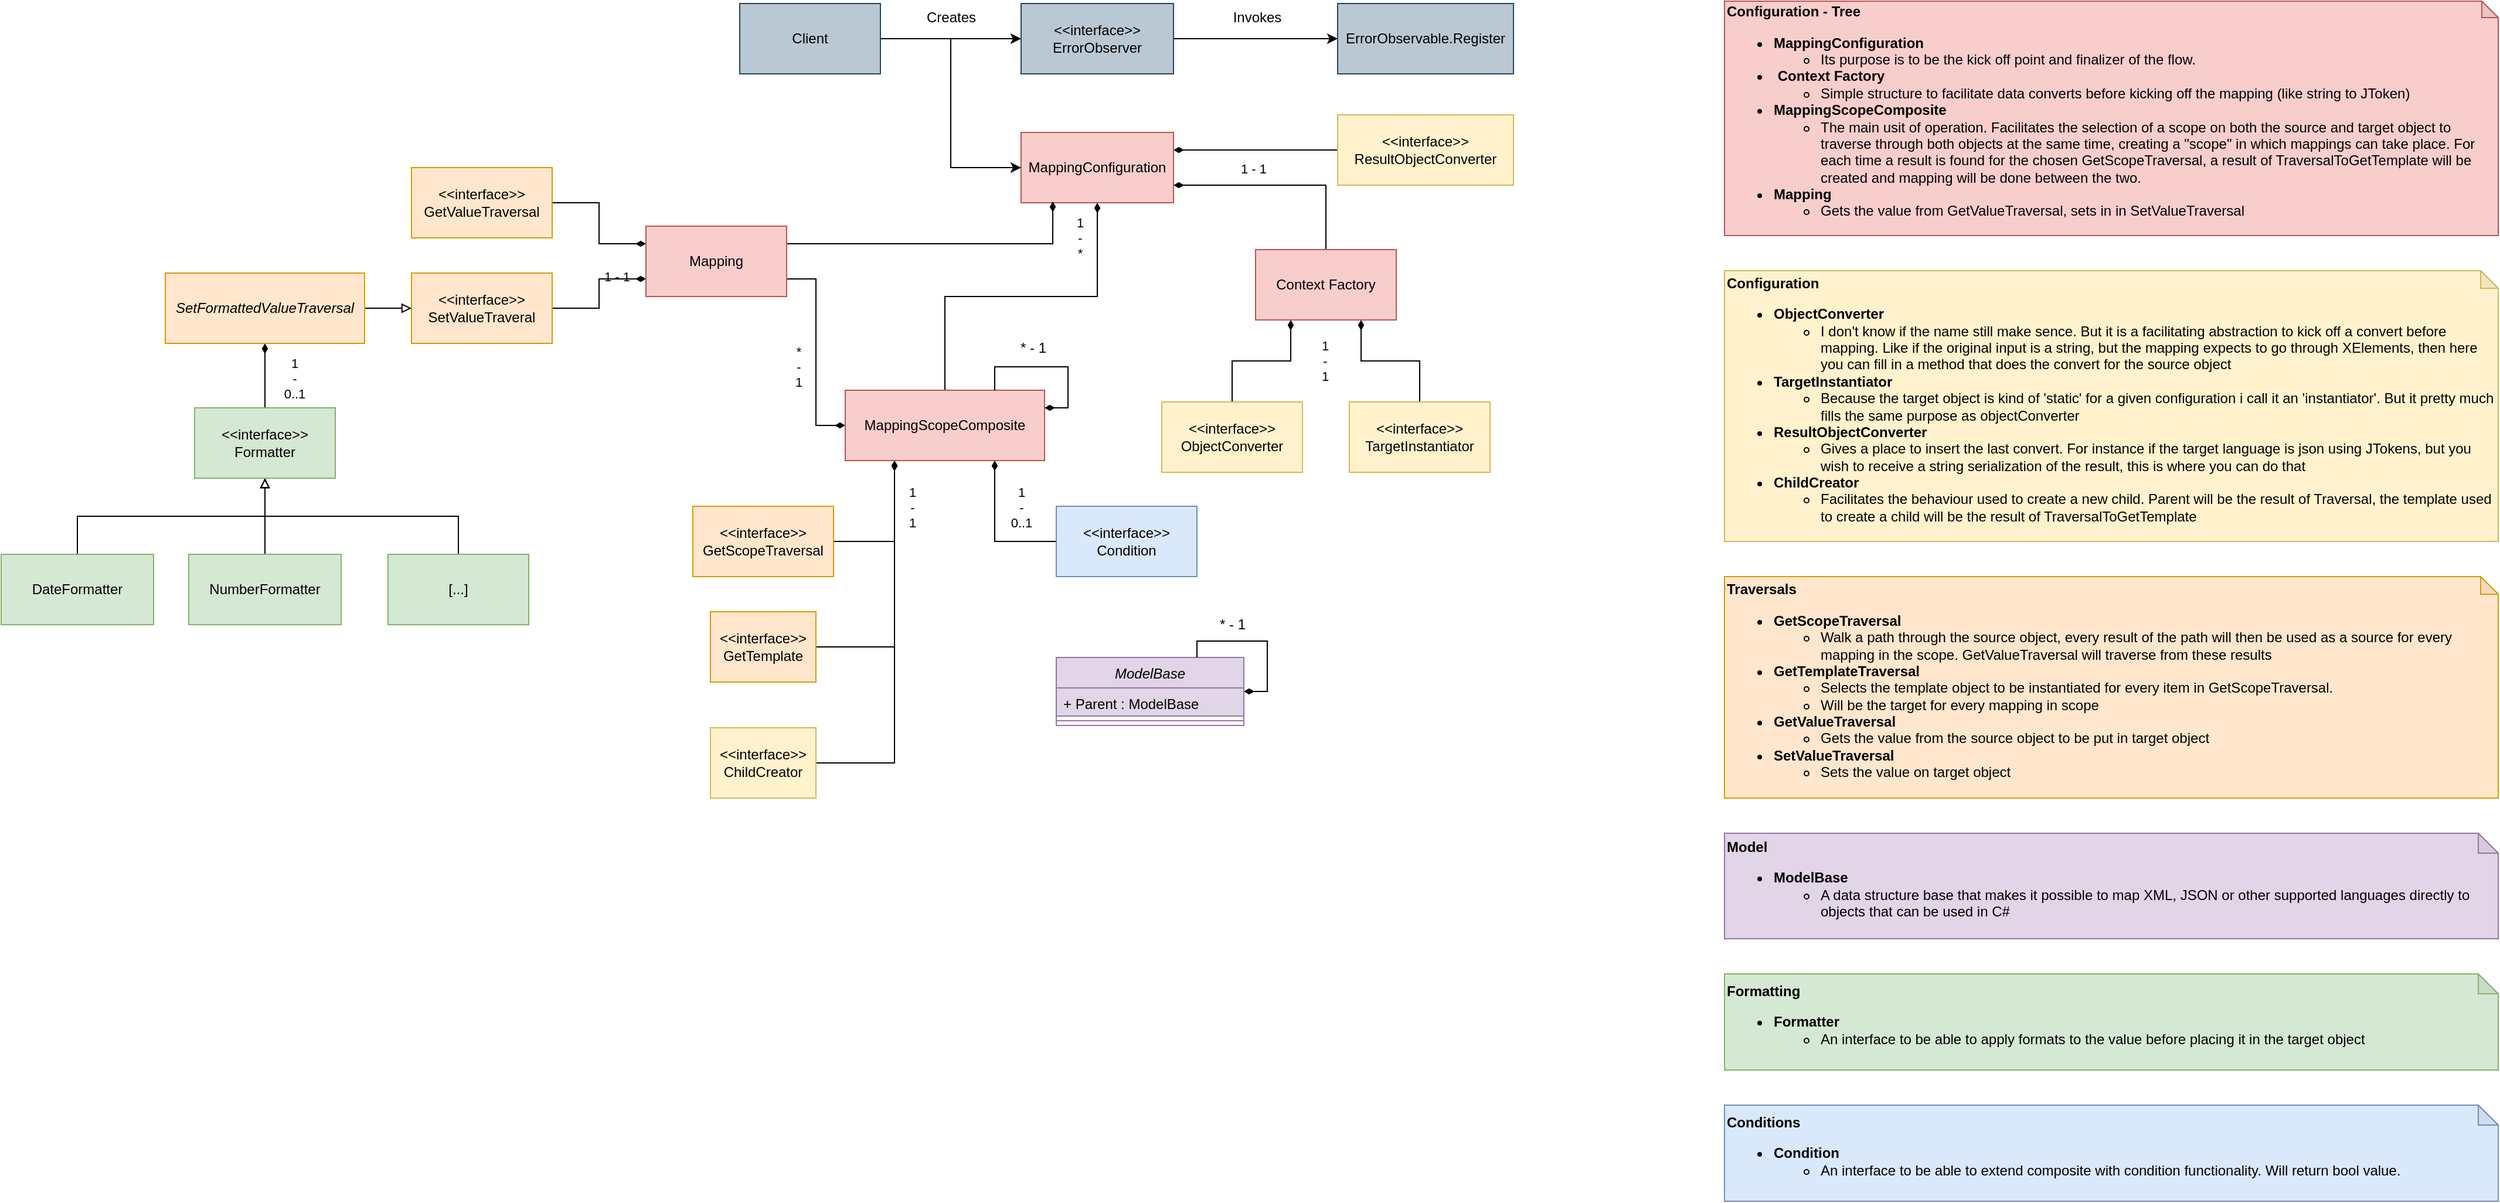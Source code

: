 <mxfile version="12.3.5" type="device" pages="1"><diagram id="NKJI61g4svBPpDYfi4Ff" name="Flow"><mxGraphModel dx="3387" dy="1398" grid="1" gridSize="10" guides="1" tooltips="1" connect="1" arrows="1" fold="1" page="1" pageScale="1" pageWidth="827" pageHeight="1169" math="0" shadow="0"><root><mxCell id="0"/><mxCell id="1" parent="0"/><mxCell id="7-L7uNAoAu1BIZzLxU2F-14" value="1&lt;br&gt;-&lt;br&gt;*" style="edgeStyle=orthogonalEdgeStyle;rounded=0;orthogonalLoop=1;jettySize=auto;html=1;exitX=0.5;exitY=1;exitDx=0;exitDy=0;endArrow=none;endFill=0;startArrow=diamondThin;startFill=1;entryX=0.5;entryY=0;entryDx=0;entryDy=0;" parent="1" source="7-L7uNAoAu1BIZzLxU2F-1" target="7-L7uNAoAu1BIZzLxU2F-13" edge="1"><mxGeometry x="-0.793" y="-15" relative="1" as="geometry"><mxPoint x="270" y="340" as="targetPoint"/><mxPoint as="offset"/></mxGeometry></mxCell><mxCell id="7-L7uNAoAu1BIZzLxU2F-33" value="1 - 1" style="edgeStyle=orthogonalEdgeStyle;rounded=0;orthogonalLoop=1;jettySize=auto;html=1;exitX=1;exitY=0.75;exitDx=0;exitDy=0;entryX=0.5;entryY=0;entryDx=0;entryDy=0;startArrow=diamondThin;startFill=1;endArrow=none;endFill=0;" parent="1" source="7-L7uNAoAu1BIZzLxU2F-1" target="7-L7uNAoAu1BIZzLxU2F-12" edge="1"><mxGeometry x="-0.252" y="14" relative="1" as="geometry"><mxPoint x="-1" as="offset"/></mxGeometry></mxCell><mxCell id="LV3j4Zr44j6JFm8X3JwT-1" style="edgeStyle=orthogonalEdgeStyle;rounded=0;orthogonalLoop=1;jettySize=auto;html=1;exitX=1;exitY=0.25;exitDx=0;exitDy=0;entryX=0;entryY=0.5;entryDx=0;entryDy=0;startArrow=diamondThin;startFill=1;endArrow=none;endFill=0;" parent="1" source="7-L7uNAoAu1BIZzLxU2F-1" target="8RPhoHzHTQjY7W_NBC8A-4" edge="1"><mxGeometry relative="1" as="geometry"/></mxCell><mxCell id="7-L7uNAoAu1BIZzLxU2F-1" value="MappingConfiguration" style="rounded=0;whiteSpace=wrap;html=1;fillColor=#f8cecc;strokeColor=#b85450;" parent="1" vertex="1"><mxGeometry x="300" y="170" width="130" height="60" as="geometry"/></mxCell><mxCell id="7-L7uNAoAu1BIZzLxU2F-4" value="&lt;br&gt;" style="edgeStyle=orthogonalEdgeStyle;rounded=0;orthogonalLoop=1;jettySize=auto;html=1;exitX=1;exitY=0.5;exitDx=0;exitDy=0;entryX=0;entryY=0.5;entryDx=0;entryDy=0;" parent="1" source="7-L7uNAoAu1BIZzLxU2F-2" target="7-L7uNAoAu1BIZzLxU2F-3" edge="1"><mxGeometry relative="1" as="geometry"/></mxCell><mxCell id="7-L7uNAoAu1BIZzLxU2F-7" style="edgeStyle=orthogonalEdgeStyle;rounded=0;orthogonalLoop=1;jettySize=auto;html=1;exitX=1;exitY=0.5;exitDx=0;exitDy=0;entryX=0;entryY=0.5;entryDx=0;entryDy=0;" parent="1" source="7-L7uNAoAu1BIZzLxU2F-2" target="7-L7uNAoAu1BIZzLxU2F-1" edge="1"><mxGeometry relative="1" as="geometry"/></mxCell><mxCell id="LV3j4Zr44j6JFm8X3JwT-5" value="Creates" style="text;html=1;resizable=0;points=[];align=center;verticalAlign=middle;labelBackgroundColor=#ffffff;" parent="7-L7uNAoAu1BIZzLxU2F-7" vertex="1" connectable="0"><mxGeometry x="0.179" y="-2" relative="1" as="geometry"><mxPoint x="2" y="-94" as="offset"/></mxGeometry></mxCell><mxCell id="7-L7uNAoAu1BIZzLxU2F-2" value="Client" style="rounded=0;whiteSpace=wrap;html=1;fillColor=#bac8d3;strokeColor=#23445d;" parent="1" vertex="1"><mxGeometry x="60" y="60" width="120" height="60" as="geometry"/></mxCell><mxCell id="7-L7uNAoAu1BIZzLxU2F-6" style="edgeStyle=orthogonalEdgeStyle;rounded=0;orthogonalLoop=1;jettySize=auto;html=1;exitX=1;exitY=0.5;exitDx=0;exitDy=0;entryX=0;entryY=0.5;entryDx=0;entryDy=0;" parent="1" source="7-L7uNAoAu1BIZzLxU2F-3" target="7-L7uNAoAu1BIZzLxU2F-5" edge="1"><mxGeometry relative="1" as="geometry"/></mxCell><mxCell id="LV3j4Zr44j6JFm8X3JwT-9" value="Invokes" style="text;html=1;resizable=0;points=[];align=center;verticalAlign=middle;labelBackgroundColor=#ffffff;" parent="7-L7uNAoAu1BIZzLxU2F-6" vertex="1" connectable="0"><mxGeometry x="0.319" y="-1" relative="1" as="geometry"><mxPoint x="-22" y="-19" as="offset"/></mxGeometry></mxCell><mxCell id="7-L7uNAoAu1BIZzLxU2F-3" value="&amp;lt;&amp;lt;interface&amp;gt;&amp;gt;&lt;br&gt;ErrorObserver" style="rounded=0;whiteSpace=wrap;html=1;fillColor=#bac8d3;strokeColor=#23445d;" parent="1" vertex="1"><mxGeometry x="300" y="60" width="130" height="60" as="geometry"/></mxCell><mxCell id="7-L7uNAoAu1BIZzLxU2F-5" value="ErrorObservable.Register" style="rounded=0;whiteSpace=wrap;html=1;fillColor=#bac8d3;strokeColor=#23445d;" parent="1" vertex="1"><mxGeometry x="570" y="60" width="150" height="60" as="geometry"/></mxCell><mxCell id="7-L7uNAoAu1BIZzLxU2F-23" value="1&lt;br&gt;-&lt;br&gt;1" style="edgeStyle=orthogonalEdgeStyle;rounded=0;orthogonalLoop=1;jettySize=auto;html=1;exitX=0.25;exitY=1;exitDx=0;exitDy=0;entryX=0.5;entryY=0;entryDx=0;entryDy=0;startArrow=diamondThin;startFill=1;endArrow=none;endFill=0;" parent="1" source="7-L7uNAoAu1BIZzLxU2F-12" target="7-L7uNAoAu1BIZzLxU2F-19" edge="1"><mxGeometry x="-0.405" y="29" relative="1" as="geometry"><mxPoint x="29" y="-29" as="offset"/></mxGeometry></mxCell><mxCell id="7-L7uNAoAu1BIZzLxU2F-24" style="edgeStyle=orthogonalEdgeStyle;rounded=0;orthogonalLoop=1;jettySize=auto;html=1;exitX=0.75;exitY=1;exitDx=0;exitDy=0;entryX=0.5;entryY=0;entryDx=0;entryDy=0;startArrow=diamondThin;startFill=1;endArrow=none;endFill=0;" parent="1" source="7-L7uNAoAu1BIZzLxU2F-12" target="7-L7uNAoAu1BIZzLxU2F-30" edge="1"><mxGeometry relative="1" as="geometry"><mxPoint x="640" y="380" as="targetPoint"/></mxGeometry></mxCell><mxCell id="7-L7uNAoAu1BIZzLxU2F-12" value="Context Factory" style="rounded=0;whiteSpace=wrap;html=1;fillColor=#f8cecc;strokeColor=#b85450;" parent="1" vertex="1"><mxGeometry x="500" y="270" width="120" height="60" as="geometry"/></mxCell><mxCell id="7-L7uNAoAu1BIZzLxU2F-37" value="*&lt;br&gt;-&lt;br&gt;1" style="edgeStyle=orthogonalEdgeStyle;rounded=0;orthogonalLoop=1;jettySize=auto;html=1;exitX=0;exitY=0.5;exitDx=0;exitDy=0;startArrow=diamondThin;startFill=1;endArrow=none;endFill=0;entryX=1;entryY=0.75;entryDx=0;entryDy=0;" parent="1" source="7-L7uNAoAu1BIZzLxU2F-13" target="KhBLfVn1uCLWsVG729IH-3" edge="1"><mxGeometry x="-0.143" y="15" relative="1" as="geometry"><mxPoint as="offset"/><mxPoint x="340" y="660" as="targetPoint"/></mxGeometry></mxCell><mxCell id="7-L7uNAoAu1BIZzLxU2F-49" style="edgeStyle=orthogonalEdgeStyle;rounded=0;orthogonalLoop=1;jettySize=auto;html=1;entryX=1;entryY=0.5;entryDx=0;entryDy=0;startArrow=diamondThin;startFill=1;endArrow=none;endFill=0;" parent="1" source="7-L7uNAoAu1BIZzLxU2F-13" target="7-L7uNAoAu1BIZzLxU2F-45" edge="1"><mxGeometry relative="1" as="geometry"><Array as="points"><mxPoint x="192" y="609"/></Array><mxPoint x="250" y="570" as="sourcePoint"/></mxGeometry></mxCell><mxCell id="7-L7uNAoAu1BIZzLxU2F-50" style="edgeStyle=orthogonalEdgeStyle;rounded=0;orthogonalLoop=1;jettySize=auto;html=1;entryX=1;entryY=0.5;entryDx=0;entryDy=0;startArrow=diamondThin;startFill=1;endArrow=none;endFill=0;" parent="1" source="7-L7uNAoAu1BIZzLxU2F-13" target="7-L7uNAoAu1BIZzLxU2F-46" edge="1"><mxGeometry relative="1" as="geometry"><Array as="points"><mxPoint x="192" y="708"/></Array><mxPoint x="126" y="810" as="targetPoint"/><mxPoint x="230" y="520" as="sourcePoint"/></mxGeometry></mxCell><mxCell id="7-L7uNAoAu1BIZzLxU2F-51" value="1&lt;br&gt;-&lt;br&gt;1" style="edgeStyle=orthogonalEdgeStyle;rounded=0;orthogonalLoop=1;jettySize=auto;html=1;entryX=1;entryY=0.5;entryDx=0;entryDy=0;startArrow=diamondThin;startFill=1;endArrow=none;endFill=0;" parent="1" source="7-L7uNAoAu1BIZzLxU2F-13" target="7-L7uNAoAu1BIZzLxU2F-42" edge="1"><mxGeometry x="-0.349" y="15" relative="1" as="geometry"><Array as="points"><mxPoint x="192" y="519"/></Array><mxPoint as="offset"/><mxPoint x="220" y="620" as="sourcePoint"/></mxGeometry></mxCell><mxCell id="7-L7uNAoAu1BIZzLxU2F-13" value="MappingScopeComposite" style="rounded=0;whiteSpace=wrap;html=1;fillColor=#f8cecc;strokeColor=#b85450;" parent="1" vertex="1"><mxGeometry x="150" y="390" width="170" height="60" as="geometry"/></mxCell><mxCell id="7-L7uNAoAu1BIZzLxU2F-19" value="&amp;lt;&amp;lt;interface&amp;gt;&amp;gt;&lt;br&gt;ObjectConverter" style="rounded=0;whiteSpace=wrap;html=1;fillColor=#fff2cc;strokeColor=#d6b656;" parent="1" vertex="1"><mxGeometry x="420" y="400" width="120" height="60" as="geometry"/></mxCell><mxCell id="7-L7uNAoAu1BIZzLxU2F-30" value="&amp;lt;&amp;lt;interface&amp;gt;&amp;gt;&lt;br&gt;TargetInstantiator" style="rounded=0;whiteSpace=wrap;html=1;fillColor=#fff2cc;strokeColor=#d6b656;" parent="1" vertex="1"><mxGeometry x="580" y="400" width="120" height="60" as="geometry"/></mxCell><mxCell id="7-L7uNAoAu1BIZzLxU2F-34" style="edgeStyle=orthogonalEdgeStyle;rounded=0;orthogonalLoop=1;jettySize=auto;html=1;exitX=1;exitY=0.25;exitDx=0;exitDy=0;entryX=0.75;entryY=0;entryDx=0;entryDy=0;startArrow=diamondThin;startFill=1;endArrow=none;endFill=0;" parent="1" source="7-L7uNAoAu1BIZzLxU2F-13" target="7-L7uNAoAu1BIZzLxU2F-13" edge="1"><mxGeometry relative="1" as="geometry"><Array as="points"><mxPoint x="340" y="405"/><mxPoint x="340" y="370"/><mxPoint x="278" y="370"/></Array></mxGeometry></mxCell><mxCell id="8RPhoHzHTQjY7W_NBC8A-3" value="* - 1" style="text;html=1;resizable=0;points=[];align=center;verticalAlign=middle;labelBackgroundColor=#ffffff;direction=south;" parent="7-L7uNAoAu1BIZzLxU2F-34" vertex="1" connectable="0"><mxGeometry x="-0.036" relative="1" as="geometry"><mxPoint x="-19" y="-16" as="offset"/></mxGeometry></mxCell><mxCell id="7-L7uNAoAu1BIZzLxU2F-42" value="&amp;lt;&amp;lt;interface&amp;gt;&amp;gt;&lt;br&gt;GetScopeTraversal" style="rounded=0;whiteSpace=wrap;html=1;fillColor=#ffe6cc;strokeColor=#d79b00;" parent="1" vertex="1"><mxGeometry x="20" y="489" width="120" height="60" as="geometry"/></mxCell><mxCell id="7-L7uNAoAu1BIZzLxU2F-45" value="&amp;lt;&amp;lt;interface&amp;gt;&amp;gt;&lt;br&gt;GetTemplate" style="rounded=0;whiteSpace=wrap;html=1;fillColor=#ffe6cc;strokeColor=#d79b00;" parent="1" vertex="1"><mxGeometry x="35" y="579" width="90" height="60" as="geometry"/></mxCell><mxCell id="7-L7uNAoAu1BIZzLxU2F-46" value="&amp;lt;&amp;lt;interface&amp;gt;&amp;gt;&lt;br&gt;ChildCreator" style="rounded=0;whiteSpace=wrap;html=1;fillColor=#fff2cc;strokeColor=#d6b656;" parent="1" vertex="1"><mxGeometry x="35" y="678" width="90" height="60" as="geometry"/></mxCell><mxCell id="7-L7uNAoAu1BIZzLxU2F-63" value="ModelBase" style="swimlane;fontStyle=2;align=center;verticalAlign=top;childLayout=stackLayout;horizontal=1;startSize=26;horizontalStack=0;resizeParent=1;resizeParentMax=0;resizeLast=0;collapsible=1;marginBottom=0;fillColor=#e1d5e7;strokeColor=#9673a6;" parent="1" vertex="1"><mxGeometry x="330" y="618" width="160" height="58" as="geometry"/></mxCell><mxCell id="7-L7uNAoAu1BIZzLxU2F-64" value="+ Parent : ModelBase" style="text;strokeColor=#9673a6;fillColor=#e1d5e7;align=left;verticalAlign=top;spacingLeft=4;spacingRight=4;overflow=hidden;rotatable=0;points=[[0,0.5],[1,0.5]];portConstraint=eastwest;" parent="7-L7uNAoAu1BIZzLxU2F-63" vertex="1"><mxGeometry y="26" width="160" height="24" as="geometry"/></mxCell><mxCell id="7-L7uNAoAu1BIZzLxU2F-65" value="" style="line;strokeWidth=1;fillColor=#e1d5e7;align=left;verticalAlign=middle;spacingTop=-1;spacingLeft=3;spacingRight=3;rotatable=0;labelPosition=right;points=[];portConstraint=eastwest;strokeColor=#9673a6;" parent="7-L7uNAoAu1BIZzLxU2F-63" vertex="1"><mxGeometry y="50" width="160" height="8" as="geometry"/></mxCell><mxCell id="7-L7uNAoAu1BIZzLxU2F-72" style="edgeStyle=orthogonalEdgeStyle;rounded=0;orthogonalLoop=1;jettySize=auto;html=1;exitX=1;exitY=0.5;exitDx=0;exitDy=0;entryX=0.75;entryY=0;entryDx=0;entryDy=0;startArrow=diamondThin;startFill=1;endArrow=none;endFill=0;" parent="1" source="7-L7uNAoAu1BIZzLxU2F-63" target="7-L7uNAoAu1BIZzLxU2F-63" edge="1"><mxGeometry relative="1" as="geometry"><Array as="points"><mxPoint x="510" y="647"/><mxPoint x="510" y="604"/><mxPoint x="450" y="604"/></Array></mxGeometry></mxCell><mxCell id="LV3j4Zr44j6JFm8X3JwT-4" value="* - 1" style="text;html=1;resizable=0;points=[];align=center;verticalAlign=middle;labelBackgroundColor=#ffffff;" parent="7-L7uNAoAu1BIZzLxU2F-72" vertex="1" connectable="0"><mxGeometry x="0.086" y="-1" relative="1" as="geometry"><mxPoint x="-19" y="-13" as="offset"/></mxGeometry></mxCell><mxCell id="8RPhoHzHTQjY7W_NBC8A-4" value="&amp;lt;&amp;lt;interface&amp;gt;&amp;gt;&lt;br&gt;ResultObjectConverter" style="rounded=0;whiteSpace=wrap;html=1;fillColor=#fff2cc;strokeColor=#d6b656;" parent="1" vertex="1"><mxGeometry x="570" y="155" width="150" height="60" as="geometry"/></mxCell><mxCell id="LV3j4Zr44j6JFm8X3JwT-10" value="&lt;b&gt;Traversals&lt;br&gt;&lt;/b&gt;&lt;ul&gt;&lt;li&gt;&lt;b&gt;GetScopeTraversal&lt;/b&gt;&lt;/li&gt;&lt;ul&gt;&lt;li&gt;Walk a path through the source object, every result of the path will then be used as a source for every mapping in the scope. GetValueTraversal will traverse from these results&lt;/li&gt;&lt;/ul&gt;&lt;li&gt;&lt;b&gt;GetTemplateTraversal&lt;/b&gt;&lt;/li&gt;&lt;ul&gt;&lt;li&gt;Selects the template object to be instantiated for every item in GetScopeTraversal.&amp;nbsp;&lt;/li&gt;&lt;li&gt;Will be the target for every mapping in scope&lt;/li&gt;&lt;/ul&gt;&lt;li&gt;&lt;b&gt;GetValueTraversal&lt;/b&gt;&lt;/li&gt;&lt;ul&gt;&lt;li&gt;Gets the value from the source object to be put in target object&lt;/li&gt;&lt;/ul&gt;&lt;li&gt;&lt;b&gt;SetValueTraversal&lt;/b&gt;&lt;/li&gt;&lt;ul&gt;&lt;li&gt;Sets the value on target object&lt;/li&gt;&lt;/ul&gt;&lt;/ul&gt;" style="shape=note;whiteSpace=wrap;html=1;backgroundOutline=1;darkOpacity=0.05;size=15;fillColor=#ffe6cc;strokeColor=#d79b00;align=left;" parent="1" vertex="1"><mxGeometry x="900" y="549" width="660" height="189" as="geometry"/></mxCell><mxCell id="LV3j4Zr44j6JFm8X3JwT-11" value="&lt;b&gt;Configuration - Tree&lt;/b&gt;&lt;br&gt;&lt;ul&gt;&lt;li&gt;&lt;b&gt;MappingConfiguration&lt;/b&gt;&lt;br&gt;&lt;/li&gt;&lt;ul&gt;&lt;li&gt;Its purpose is to be the kick off point and finalizer of the flow.&lt;/li&gt;&lt;/ul&gt;&lt;li&gt;&amp;nbsp;&lt;b&gt;Context Factory&lt;/b&gt;&lt;br&gt;&lt;ul&gt;&lt;li&gt;Simple structure to facilitate data converts before kicking off the mapping (like string to JToken)&lt;/li&gt;&lt;/ul&gt;&lt;/li&gt;&lt;li&gt;&lt;b&gt;MappingScopeComposite&lt;/b&gt;&lt;/li&gt;&lt;ul&gt;&lt;li&gt;The main usit of operation. Facilitates the selection of a scope on both the source and target object to traverse through both objects at the same time, creating a &quot;scope&quot; in which mappings can take place. For each time a result is found for the chosen GetScopeTraversal, a result of TraversalToGetTemplate will be created and mapping will be done between the two.&lt;/li&gt;&lt;/ul&gt;&lt;li&gt;&lt;b&gt;Mapping&lt;/b&gt;&lt;/li&gt;&lt;ul&gt;&lt;li&gt;Gets the value from GetValueTraversal, sets in in SetValueTraversal&lt;/li&gt;&lt;/ul&gt;&lt;/ul&gt;&lt;b&gt;&lt;/b&gt;" style="shape=note;whiteSpace=wrap;html=1;backgroundOutline=1;darkOpacity=0.05;fillColor=#f8cecc;strokeColor=#b85450;size=14;align=left;" parent="1" vertex="1"><mxGeometry x="900" y="58" width="660" height="200" as="geometry"/></mxCell><mxCell id="LV3j4Zr44j6JFm8X3JwT-18" value="&lt;div&gt;&lt;b&gt;Model&lt;/b&gt;&lt;/div&gt;&lt;ul&gt;&lt;li&gt;&lt;span&gt;&lt;b&gt;ModelBase&lt;/b&gt;&lt;/span&gt;&lt;/li&gt;&lt;ul&gt;&lt;li&gt;&lt;span&gt;A data structure base that makes it possible to map XML, JSON or other supported languages directly to objects that can be used in C#&lt;/span&gt;&lt;/li&gt;&lt;/ul&gt;&lt;/ul&gt;" style="shape=note;whiteSpace=wrap;html=1;backgroundOutline=1;darkOpacity=0.05;size=17;fillColor=#e1d5e7;strokeColor=#9673a6;align=left;" parent="1" vertex="1"><mxGeometry x="900" y="768" width="660" height="90" as="geometry"/></mxCell><mxCell id="KhBLfVn1uCLWsVG729IH-1" value="1 - 1" style="edgeStyle=orthogonalEdgeStyle;rounded=0;orthogonalLoop=1;jettySize=auto;html=1;exitX=0;exitY=0.25;exitDx=0;exitDy=0;startArrow=diamondThin;startFill=1;endArrow=none;endFill=0;entryX=1;entryY=0.5;entryDx=0;entryDy=0;" parent="1" source="KhBLfVn1uCLWsVG729IH-3" target="KhBLfVn1uCLWsVG729IH-4" edge="1"><mxGeometry x="-0.309" y="14" relative="1" as="geometry"><mxPoint x="-50" y="230" as="targetPoint"/><mxPoint x="14" y="14" as="offset"/></mxGeometry></mxCell><mxCell id="KhBLfVn1uCLWsVG729IH-2" style="edgeStyle=orthogonalEdgeStyle;rounded=0;orthogonalLoop=1;jettySize=auto;html=1;exitX=0;exitY=0.75;exitDx=0;exitDy=0;entryX=1;entryY=0.5;entryDx=0;entryDy=0;startArrow=diamondThin;startFill=1;endArrow=none;endFill=0;" parent="1" source="KhBLfVn1uCLWsVG729IH-3" target="KhBLfVn1uCLWsVG729IH-5" edge="1"><mxGeometry relative="1" as="geometry"/></mxCell><mxCell id="KhBLfVn1uCLWsVG729IH-6" value="" style="edgeStyle=orthogonalEdgeStyle;rounded=0;orthogonalLoop=1;jettySize=auto;html=1;exitX=1;exitY=0.25;exitDx=0;exitDy=0;entryX=0.208;entryY=0.983;entryDx=0;entryDy=0;entryPerimeter=0;endArrow=diamondThin;endFill=1;" parent="1" source="KhBLfVn1uCLWsVG729IH-3" target="7-L7uNAoAu1BIZzLxU2F-1" edge="1"><mxGeometry x="0.84" y="107" relative="1" as="geometry"><mxPoint as="offset"/></mxGeometry></mxCell><mxCell id="KhBLfVn1uCLWsVG729IH-3" value="Mapping" style="rounded=0;whiteSpace=wrap;html=1;fillColor=#f8cecc;strokeColor=#b85450;" parent="1" vertex="1"><mxGeometry x="-20" y="250" width="120" height="60" as="geometry"/></mxCell><mxCell id="KhBLfVn1uCLWsVG729IH-4" value="&amp;lt;&amp;lt;interface&amp;gt;&amp;gt;&lt;br&gt;GetValueTraversal" style="rounded=0;whiteSpace=wrap;html=1;fillColor=#ffe6cc;strokeColor=#d79b00;" parent="1" vertex="1"><mxGeometry x="-220" y="200" width="120" height="60" as="geometry"/></mxCell><mxCell id="KhBLfVn1uCLWsVG729IH-5" value="&amp;lt;&amp;lt;interface&amp;gt;&amp;gt;&lt;br&gt;SetValueTraveral" style="rounded=0;whiteSpace=wrap;html=1;fillColor=#ffe6cc;strokeColor=#d79b00;" parent="1" vertex="1"><mxGeometry x="-220" y="290" width="120" height="60" as="geometry"/></mxCell><mxCell id="PItmqXRjTGOMfvz5Yxhh-3" style="edgeStyle=orthogonalEdgeStyle;rounded=0;orthogonalLoop=1;jettySize=auto;html=1;exitX=1;exitY=0.5;exitDx=0;exitDy=0;entryX=0;entryY=0.5;entryDx=0;entryDy=0;endArrow=block;endFill=0;" parent="1" source="PItmqXRjTGOMfvz5Yxhh-1" target="KhBLfVn1uCLWsVG729IH-5" edge="1"><mxGeometry relative="1" as="geometry"/></mxCell><mxCell id="PItmqXRjTGOMfvz5Yxhh-6" value="1&lt;br&gt;-&lt;br&gt;0..1" style="edgeStyle=orthogonalEdgeStyle;rounded=0;orthogonalLoop=1;jettySize=auto;html=1;exitX=0.5;exitY=1;exitDx=0;exitDy=0;entryX=0.5;entryY=0;entryDx=0;entryDy=0;endArrow=none;endFill=0;startArrow=diamondThin;startFill=1;" parent="1" source="PItmqXRjTGOMfvz5Yxhh-1" target="PItmqXRjTGOMfvz5Yxhh-35" edge="1"><mxGeometry x="0.077" y="25" relative="1" as="geometry"><mxPoint as="offset"/></mxGeometry></mxCell><mxCell id="PItmqXRjTGOMfvz5Yxhh-1" value="&lt;i&gt;SetFormattedValueTraversal&lt;/i&gt;" style="rounded=0;whiteSpace=wrap;html=1;fillColor=#ffe6cc;strokeColor=#d79b00;" parent="1" vertex="1"><mxGeometry x="-430" y="290" width="170" height="60" as="geometry"/></mxCell><mxCell id="PItmqXRjTGOMfvz5Yxhh-18" style="edgeStyle=orthogonalEdgeStyle;rounded=0;orthogonalLoop=1;jettySize=auto;html=1;exitX=0.5;exitY=0;exitDx=0;exitDy=0;entryX=0.5;entryY=1;entryDx=0;entryDy=0;startArrow=none;startFill=0;endArrow=block;endFill=0;" parent="1" source="PItmqXRjTGOMfvz5Yxhh-13" target="PItmqXRjTGOMfvz5Yxhh-35" edge="1"><mxGeometry relative="1" as="geometry"><mxPoint x="-261.714" y="500.714" as="targetPoint"/></mxGeometry></mxCell><mxCell id="PItmqXRjTGOMfvz5Yxhh-13" value="DateFormatter" style="rounded=0;whiteSpace=wrap;html=1;fillColor=#d5e8d4;strokeColor=#82b366;" parent="1" vertex="1"><mxGeometry x="-570" y="530" width="130" height="60" as="geometry"/></mxCell><mxCell id="PItmqXRjTGOMfvz5Yxhh-19" style="edgeStyle=orthogonalEdgeStyle;rounded=0;orthogonalLoop=1;jettySize=auto;html=1;exitX=0.5;exitY=0;exitDx=0;exitDy=0;startArrow=none;startFill=0;endArrow=block;endFill=0;entryX=0.5;entryY=1;entryDx=0;entryDy=0;" parent="1" source="PItmqXRjTGOMfvz5Yxhh-14" target="PItmqXRjTGOMfvz5Yxhh-35" edge="1"><mxGeometry relative="1" as="geometry"><mxPoint x="-261.714" y="500.714" as="targetPoint"/></mxGeometry></mxCell><mxCell id="PItmqXRjTGOMfvz5Yxhh-14" value="NumberFormatter" style="rounded=0;whiteSpace=wrap;html=1;fillColor=#d5e8d4;strokeColor=#82b366;" parent="1" vertex="1"><mxGeometry x="-410" y="530" width="130" height="60" as="geometry"/></mxCell><mxCell id="PItmqXRjTGOMfvz5Yxhh-20" style="edgeStyle=orthogonalEdgeStyle;rounded=0;orthogonalLoop=1;jettySize=auto;html=1;exitX=0.5;exitY=0;exitDx=0;exitDy=0;startArrow=none;startFill=0;endArrow=block;endFill=0;entryX=0.5;entryY=1;entryDx=0;entryDy=0;" parent="1" source="PItmqXRjTGOMfvz5Yxhh-15" target="PItmqXRjTGOMfvz5Yxhh-35" edge="1"><mxGeometry relative="1" as="geometry"><mxPoint x="-261.714" y="500.714" as="targetPoint"/></mxGeometry></mxCell><mxCell id="PItmqXRjTGOMfvz5Yxhh-15" value="[...]" style="rounded=0;whiteSpace=wrap;html=1;fillColor=#d5e8d4;strokeColor=#82b366;" parent="1" vertex="1"><mxGeometry x="-240" y="530" width="120" height="60" as="geometry"/></mxCell><mxCell id="PItmqXRjTGOMfvz5Yxhh-32" value="&lt;b&gt;Configuration&lt;br&gt;&lt;/b&gt;&lt;ul&gt;&lt;li&gt;&lt;b&gt;ObjectConverter&lt;/b&gt;&lt;/li&gt;&lt;ul&gt;&lt;li&gt;I don't know if the name still make sence. But it is a facilitating abstraction to kick off a convert before mapping. Like if the original input is a string, but the mapping expects to go through XElements, then here you can fill in a method that does the convert for the source object&lt;/li&gt;&lt;/ul&gt;&lt;li&gt;&lt;b&gt;TargetInstantiator&lt;/b&gt;&lt;/li&gt;&lt;ul&gt;&lt;li&gt;Because the target object is kind of 'static' for a given configuration i call it an 'instantiator'. But it pretty much fills the same purpose as objectConverter&lt;/li&gt;&lt;/ul&gt;&lt;li&gt;&lt;b&gt;ResultObjectConverter&lt;/b&gt;&lt;/li&gt;&lt;ul&gt;&lt;li&gt;Gives a place to insert the last convert. For instance if the target language is json using JTokens, but you wish to receive a string serialization of the result, this is where you can do that&lt;/li&gt;&lt;/ul&gt;&lt;li&gt;&lt;b&gt;ChildCreator&lt;/b&gt;&lt;br&gt;&lt;/li&gt;&lt;ul&gt;&lt;li&gt;&lt;span&gt;Facilitates the behaviour used to create a new child. Parent will be the result of Traversal, the template used to create a child will be the result of TraversalToGetTemplate&lt;/span&gt;&lt;br&gt;&lt;/li&gt;&lt;/ul&gt;&lt;/ul&gt;" style="shape=note;whiteSpace=wrap;html=1;backgroundOutline=1;darkOpacity=0.05;size=15;fillColor=#fff2cc;strokeColor=#d6b656;align=left;" parent="1" vertex="1"><mxGeometry x="900" y="288" width="660" height="231" as="geometry"/></mxCell><mxCell id="PItmqXRjTGOMfvz5Yxhh-35" value="&amp;lt;&amp;lt;interface&amp;gt;&amp;gt;&lt;br&gt;Formatter" style="rounded=0;whiteSpace=wrap;html=1;fillColor=#d5e8d4;strokeColor=#82b366;" parent="1" vertex="1"><mxGeometry x="-405" y="405" width="120" height="60" as="geometry"/></mxCell><mxCell id="PItmqXRjTGOMfvz5Yxhh-37" value="&lt;div&gt;&lt;b&gt;Formatting&lt;/b&gt;&lt;/div&gt;&lt;ul&gt;&lt;li&gt;&lt;span&gt;&lt;b&gt;Formatter&lt;/b&gt;&lt;/span&gt;&lt;/li&gt;&lt;ul&gt;&lt;li&gt;&lt;span&gt;An interface to be able to apply formats to the value before placing it in the target object&lt;/span&gt;&lt;/li&gt;&lt;/ul&gt;&lt;/ul&gt;" style="shape=note;whiteSpace=wrap;html=1;backgroundOutline=1;darkOpacity=0.05;size=17;fillColor=#d5e8d4;strokeColor=#82b366;align=left;" parent="1" vertex="1"><mxGeometry x="900" y="888" width="660" height="82" as="geometry"/></mxCell><mxCell id="a4GlEUokfFvi1j3IXNEP-7" value="&lt;div&gt;&lt;b&gt;Conditions&lt;/b&gt;&lt;/div&gt;&lt;ul&gt;&lt;li&gt;&lt;span&gt;&lt;b&gt;Condition&lt;/b&gt;&lt;/span&gt;&lt;/li&gt;&lt;ul&gt;&lt;li&gt;&lt;span&gt;An interface to be able to extend composite with condition functionality. Will return bool value.&lt;/span&gt;&lt;/li&gt;&lt;/ul&gt;&lt;/ul&gt;" style="shape=note;whiteSpace=wrap;html=1;backgroundOutline=1;darkOpacity=0.05;size=17;fillColor=#dae8fc;strokeColor=#6c8ebf;align=left;" vertex="1" parent="1"><mxGeometry x="900" y="1000" width="660" height="82" as="geometry"/></mxCell><mxCell id="a4GlEUokfFvi1j3IXNEP-12" value="1&lt;br&gt;-&lt;br&gt;0..1" style="edgeStyle=orthogonalEdgeStyle;rounded=0;orthogonalLoop=1;jettySize=auto;html=1;exitX=0;exitY=0.5;exitDx=0;exitDy=0;entryX=0.75;entryY=1;entryDx=0;entryDy=0;endArrow=diamondThin;endFill=1;" edge="1" parent="1" source="a4GlEUokfFvi1j3IXNEP-8" target="7-L7uNAoAu1BIZzLxU2F-13"><mxGeometry x="0.339" y="-22" relative="1" as="geometry"><mxPoint as="offset"/></mxGeometry></mxCell><mxCell id="a4GlEUokfFvi1j3IXNEP-8" value="&amp;lt;&amp;lt;interface&amp;gt;&amp;gt;&lt;br&gt;Condition" style="rounded=0;whiteSpace=wrap;html=1;fillColor=#dae8fc;strokeColor=#6c8ebf;" vertex="1" parent="1"><mxGeometry x="330" y="489" width="120" height="60" as="geometry"/></mxCell></root></mxGraphModel></diagram></mxfile>